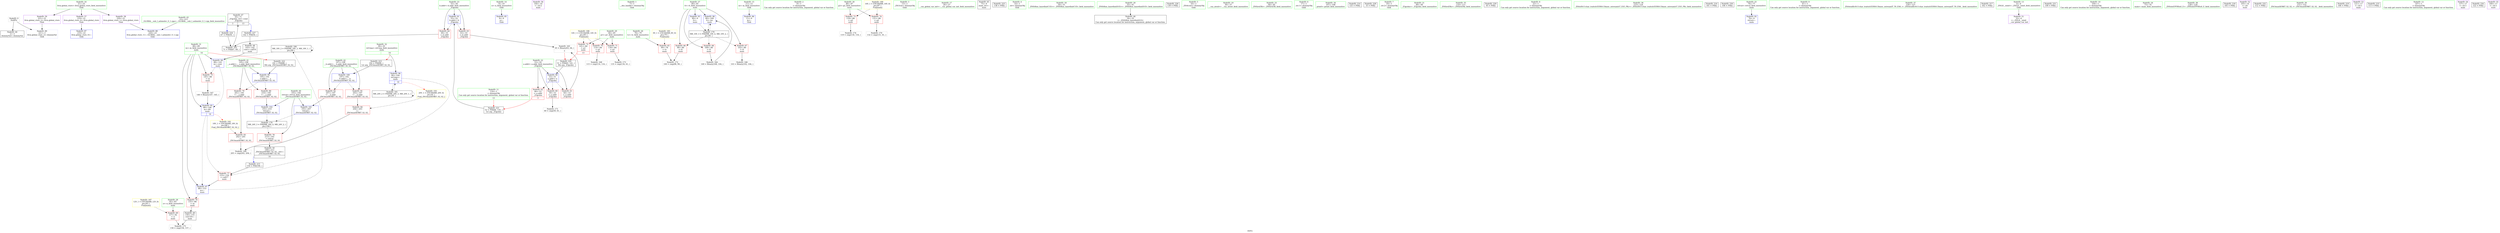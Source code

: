digraph "SVFG" {
	label="SVFG";

	Node0x55775121f760 [shape=record,color=grey,label="{NodeID: 0\nNullPtr}"];
	Node0x55775121f760 -> Node0x557751234bc0[style=solid];
	Node0x55775121f760 -> Node0x557751238220[style=solid];
	Node0x557751244680 [shape=record,color=black,label="{NodeID: 180\nMR_18V_2 = PHI(MR_18V_3, MR_18V_1, )\npts\{89 \}\n}"];
	Node0x557751244680 -> Node0x557751238660[style=dashed];
	Node0x557751244680 -> Node0x557751244680[style=dashed];
	Node0x557751235030 [shape=record,color=blue,label="{NodeID: 97\n88\<--153\nm\<--\nmain\n}"];
	Node0x557751235030 -> Node0x5577512376d0[style=dashed];
	Node0x557751235030 -> Node0x557751244680[style=dashed];
	Node0x557751233030 [shape=record,color=green,label="{NodeID: 14\n8\<--10\nn\<--n_field_insensitive\nGlob }"];
	Node0x557751233030 -> Node0x557751237e20[style=solid];
	Node0x557751233d40 [shape=record,color=green,label="{NodeID: 28\n82\<--83\nn\<--n_field_insensitive\nmain\n}"];
	Node0x557751233d40 -> Node0x557751237120[style=solid];
	Node0x5577512349f0 [shape=record,color=green,label="{NodeID: 42\n197\<--198\n__b.addr\<--__b.addr_field_insensitive\n_ZSt3maxIiERKT_S2_S2_\n}"];
	Node0x5577512349f0 -> Node0x557751237ae0[style=solid];
	Node0x5577512349f0 -> Node0x557751237bb0[style=solid];
	Node0x5577512349f0 -> Node0x5577512352a0[style=solid];
	Node0x5577512501f0 [shape=record,color=black,label="{NodeID: 222\n191 = PHI(88, )\n0th arg _ZSt3maxIiERKT_S2_S2_ }"];
	Node0x5577512501f0 -> Node0x5577512351d0[style=solid];
	Node0x557751236600 [shape=record,color=purple,label="{NodeID: 56\n164\<--19\n\<--.str.2\nmain\n}"];
	Node0x5577512371f0 [shape=record,color=red,label="{NodeID: 70\n114\<--84\n\<--p1\nmain\n}"];
	Node0x5577512371f0 -> Node0x55775123da80[style=solid];
	Node0x55775123d900 [shape=record,color=grey,label="{NodeID: 167\n146 = Binary(147, 145, )\n}"];
	Node0x55775123d900 -> Node0x557751238730[style=solid];
	Node0x557751237d50 [shape=record,color=red,label="{NodeID: 84\n204\<--203\n\<--\n_ZSt3maxIiERKT_S2_S2_\n}"];
	Node0x557751237d50 -> Node0x55775123dc00[style=solid];
	Node0x557751232100 [shape=record,color=green,label="{NodeID: 1\n7\<--1\n__dso_handle\<--dummyObj\nGlob }"];
	Node0x557751244b80 [shape=record,color=black,label="{NodeID: 181\nMR_20V_2 = PHI(MR_20V_3, MR_20V_1, )\npts\{91 \}\n}"];
	Node0x557751244b80 -> Node0x557751234f60[style=dashed];
	Node0x557751244b80 -> Node0x557751244b80[style=dashed];
	Node0x557751235100 [shape=record,color=blue,label="{NodeID: 98\n80\<--169\ntt\<--inc\nmain\n}"];
	Node0x557751235100 -> Node0x557751244180[style=dashed];
	Node0x557751233130 [shape=record,color=green,label="{NodeID: 15\n11\<--12\nm\<--m_field_insensitive\nGlob }"];
	Node0x557751233130 -> Node0x557751237f20[style=solid];
	Node0x557751233e10 [shape=record,color=green,label="{NodeID: 29\n84\<--85\np1\<--p1_field_insensitive\nmain\n}"];
	Node0x557751233e10 -> Node0x5577512371f0[style=solid];
	Node0x557751233e10 -> Node0x5577512372c0[style=solid];
	Node0x557751233e10 -> Node0x557751237390[style=solid];
	Node0x557751234ac0 [shape=record,color=green,label="{NodeID: 43\n23\<--215\n_GLOBAL__sub_I_ashmelev_0_1.cpp\<--_GLOBAL__sub_I_ashmelev_0_1.cpp_field_insensitive\n}"];
	Node0x557751234ac0 -> Node0x557751238120[style=solid];
	Node0x557751250300 [shape=record,color=black,label="{NodeID: 223\n192 = PHI(90, )\n1st arg _ZSt3maxIiERKT_S2_S2_ }"];
	Node0x557751250300 -> Node0x5577512352a0[style=solid];
	Node0x5577512366d0 [shape=record,color=purple,label="{NodeID: 57\n219\<--21\nllvm.global_ctors_0\<--llvm.global_ctors\nGlob }"];
	Node0x5577512366d0 -> Node0x557751238020[style=solid];
	Node0x5577512372c0 [shape=record,color=red,label="{NodeID: 71\n134\<--84\n\<--p1\nmain\n}"];
	Node0x5577512372c0 -> Node0x55775123e200[style=solid];
	Node0x55775123da80 [shape=record,color=grey,label="{NodeID: 168\n115 = cmp(114, 116, )\n}"];
	Node0x557751237e20 [shape=record,color=blue,label="{NodeID: 85\n8\<--9\nn\<--\nGlob }"];
	Node0x557751232190 [shape=record,color=green,label="{NodeID: 2\n9\<--1\n\<--dummyObj\nCan only get source location for instruction, argument, global var or function.}"];
	Node0x5577512351d0 [shape=record,color=blue,label="{NodeID: 99\n195\<--191\n__a.addr\<--__a\n_ZSt3maxIiERKT_S2_S2_\n}"];
	Node0x5577512351d0 -> Node0x557751237940[style=dashed];
	Node0x5577512351d0 -> Node0x557751237a10[style=dashed];
	Node0x557751233230 [shape=record,color=green,label="{NodeID: 16\n21\<--25\nllvm.global_ctors\<--llvm.global_ctors_field_insensitive\nGlob }"];
	Node0x557751233230 -> Node0x5577512366d0[style=solid];
	Node0x557751233230 -> Node0x5577512367d0[style=solid];
	Node0x557751233230 -> Node0x5577512368d0[style=solid];
	Node0x557751233ee0 [shape=record,color=green,label="{NodeID: 30\n86\<--87\np2\<--p2_field_insensitive\nmain\n}"];
	Node0x557751233ee0 -> Node0x557751237460[style=solid];
	Node0x557751233ee0 -> Node0x557751237530[style=solid];
	Node0x557751234bc0 [shape=record,color=black,label="{NodeID: 44\n2\<--3\ndummyVal\<--dummyVal\n}"];
	Node0x557751250a10 [shape=record,color=black,label="{NodeID: 224\n67 = PHI(50, )\n}"];
	Node0x557751250a10 -> Node0x55775102c6e0[style=solid];
	Node0x5577512367d0 [shape=record,color=purple,label="{NodeID: 58\n220\<--21\nllvm.global_ctors_1\<--llvm.global_ctors\nGlob }"];
	Node0x5577512367d0 -> Node0x557751238120[style=solid];
	Node0x557751237390 [shape=record,color=red,label="{NodeID: 72\n141\<--84\n\<--p1\nmain\n|{<s0>13}}"];
	Node0x557751237390:s0 -> Node0x55775124fde0[style=solid,color=red];
	Node0x55775123dc00 [shape=record,color=grey,label="{NodeID: 169\n205 = cmp(202, 204, )\n}"];
	Node0x557751237f20 [shape=record,color=blue,label="{NodeID: 86\n11\<--9\nm\<--\nGlob }"];
	Node0x557751232220 [shape=record,color=green,label="{NodeID: 3\n13\<--1\n_ZSt3cin\<--dummyObj\nGlob }"];
	Node0x5577512352a0 [shape=record,color=blue,label="{NodeID: 100\n197\<--192\n__b.addr\<--__b\n_ZSt3maxIiERKT_S2_S2_\n}"];
	Node0x5577512352a0 -> Node0x557751237ae0[style=dashed];
	Node0x5577512352a0 -> Node0x557751237bb0[style=dashed];
	Node0x557751233330 [shape=record,color=green,label="{NodeID: 17\n26\<--27\n__cxx_global_var_init\<--__cxx_global_var_init_field_insensitive\n}"];
	Node0x557751233fb0 [shape=record,color=green,label="{NodeID: 31\n88\<--89\nm\<--m_field_insensitive\nmain\n|{|<s5>14}}"];
	Node0x557751233fb0 -> Node0x557751237600[style=solid];
	Node0x557751233fb0 -> Node0x5577512376d0[style=solid];
	Node0x557751233fb0 -> Node0x557751238660[style=solid];
	Node0x557751233fb0 -> Node0x557751238730[style=solid];
	Node0x557751233fb0 -> Node0x557751235030[style=solid];
	Node0x557751233fb0:s5 -> Node0x5577512501f0[style=solid,color=red];
	Node0x557751234cc0 [shape=record,color=black,label="{NodeID: 45\n75\<--9\nmain_ret\<--\nmain\n}"];
	Node0x557751250dc0 [shape=record,color=black,label="{NodeID: 225\n138 = PHI()\n}"];
	Node0x5577512368d0 [shape=record,color=purple,label="{NodeID: 59\n221\<--21\nllvm.global_ctors_2\<--llvm.global_ctors\nGlob }"];
	Node0x5577512368d0 -> Node0x557751238220[style=solid];
	Node0x557751237460 [shape=record,color=red,label="{NodeID: 73\n118\<--86\n\<--p2\nmain\n}"];
	Node0x557751237460 -> Node0x55775123e380[style=solid];
	Node0x55775123dd80 [shape=record,color=grey,label="{NodeID: 170\n132 = cmp(131, 61, )\n}"];
	Node0x557751238020 [shape=record,color=blue,label="{NodeID: 87\n219\<--22\nllvm.global_ctors_0\<--\nGlob }"];
	Node0x5577512322b0 [shape=record,color=green,label="{NodeID: 4\n14\<--1\n.str\<--dummyObj\nGlob }"];
	Node0x557751235370 [shape=record,color=blue,label="{NodeID: 101\n193\<--207\nretval\<--\n_ZSt3maxIiERKT_S2_S2_\n}"];
	Node0x557751235370 -> Node0x557751243280[style=dashed];
	Node0x557751233430 [shape=record,color=green,label="{NodeID: 18\n30\<--31\n_ZNSt8ios_base4InitC1Ev\<--_ZNSt8ios_base4InitC1Ev_field_insensitive\n}"];
	Node0x557751234080 [shape=record,color=green,label="{NodeID: 32\n90\<--91\nref.tmp\<--ref.tmp_field_insensitive\nmain\n|{|<s1>14}}"];
	Node0x557751234080 -> Node0x557751234f60[style=solid];
	Node0x557751234080:s1 -> Node0x557751250300[style=solid,color=red];
	Node0x557751234d90 [shape=record,color=black,label="{NodeID: 46\n34\<--35\n\<--_ZNSt8ios_base4InitD1Ev\nCan only get source location for instruction, argument, global var or function.}"];
	Node0x557751250e90 [shape=record,color=black,label="{NodeID: 226\n139 = PHI()\n}"];
	Node0x5577512369d0 [shape=record,color=red,label="{NodeID: 60\n59\<--53\n\<--a.addr\n_Z3gcdxx\n}"];
	Node0x5577512369d0 -> Node0x55775123df00[style=solid];
	Node0x557751237530 [shape=record,color=red,label="{NodeID: 74\n131\<--86\n\<--p2\nmain\n}"];
	Node0x557751237530 -> Node0x55775123dd80[style=solid];
	Node0x55775123df00 [shape=record,color=grey,label="{NodeID: 171\n60 = cmp(59, 61, )\n}"];
	Node0x557751238120 [shape=record,color=blue,label="{NodeID: 88\n220\<--23\nllvm.global_ctors_1\<--_GLOBAL__sub_I_ashmelev_0_1.cpp\nGlob }"];
	Node0x557751232af0 [shape=record,color=green,label="{NodeID: 5\n16\<--1\n_ZSt4cout\<--dummyObj\nGlob }"];
	Node0x557751245d90 [shape=record,color=yellow,style=double,label="{NodeID: 185\n8V_1 = ENCHI(MR_8V_0)\npts\{79 \}\nFun[main]}"];
	Node0x557751245d90 -> Node0x557751236de0[style=dashed];
	Node0x557751235440 [shape=record,color=blue,label="{NodeID: 102\n193\<--210\nretval\<--\n_ZSt3maxIiERKT_S2_S2_\n}"];
	Node0x557751235440 -> Node0x557751243280[style=dashed];
	Node0x557751233530 [shape=record,color=green,label="{NodeID: 19\n36\<--37\n__cxa_atexit\<--__cxa_atexit_field_insensitive\n}"];
	Node0x557751234150 [shape=record,color=green,label="{NodeID: 33\n94\<--95\n_ZNSirsERi\<--_ZNSirsERi_field_insensitive\n}"];
	Node0x557751234e90 [shape=record,color=black,label="{NodeID: 47\n50\<--71\n_Z3gcdxx_ret\<--cond\n_Z3gcdxx\n|{<s0>3|<s1>13}}"];
	Node0x557751234e90:s0 -> Node0x557751250a10[style=solid,color=blue];
	Node0x557751234e90:s1 -> Node0x557751250f60[style=solid,color=blue];
	Node0x557751250f60 [shape=record,color=black,label="{NodeID: 227\n142 = PHI(50, )\n}"];
	Node0x557751250f60 -> Node0x557751235f80[style=solid];
	Node0x557751236aa0 [shape=record,color=red,label="{NodeID: 61\n64\<--53\n\<--a.addr\n_Z3gcdxx\n}"];
	Node0x557751236aa0 -> Node0x55775123d600[style=solid];
	Node0x557751237600 [shape=record,color=red,label="{NodeID: 75\n145\<--88\n\<--m\nmain\n}"];
	Node0x557751237600 -> Node0x55775123d900[style=solid];
	Node0x55775123e080 [shape=record,color=grey,label="{NodeID: 172\n100 = cmp(98, 99, )\n}"];
	Node0x557751238220 [shape=record,color=blue, style = dotted,label="{NodeID: 89\n221\<--3\nllvm.global_ctors_2\<--dummyVal\nGlob }"];
	Node0x557751232b80 [shape=record,color=green,label="{NodeID: 6\n17\<--1\n.str.1\<--dummyObj\nGlob }"];
	Node0x557751233630 [shape=record,color=green,label="{NodeID: 20\n35\<--41\n_ZNSt8ios_base4InitD1Ev\<--_ZNSt8ios_base4InitD1Ev_field_insensitive\n}"];
	Node0x557751233630 -> Node0x557751234d90[style=solid];
	Node0x557751234250 [shape=record,color=green,label="{NodeID: 34\n107\<--108\nprintf\<--printf_field_insensitive\n}"];
	Node0x55775124f7b0 [shape=record,color=black,label="{NodeID: 214\n125 = PHI()\n}"];
	Node0x557751235f80 [shape=record,color=black,label="{NodeID: 48\n143\<--142\nconv\<--call16\nmain\n}"];
	Node0x557751235f80 -> Node0x557751238660[style=solid];
	Node0x557751251060 [shape=record,color=black,label="{NodeID: 228\n33 = PHI()\n}"];
	Node0x557751236b70 [shape=record,color=red,label="{NodeID: 62\n66\<--53\n\<--a.addr\n_Z3gcdxx\n|{<s0>3}}"];
	Node0x557751236b70:s0 -> Node0x557751250070[style=solid,color=red];
	Node0x5577512376d0 [shape=record,color=red,label="{NodeID: 76\n155\<--88\n\<--m\nmain\n}"];
	Node0x5577512376d0 -> Node0x557751236050[style=solid];
	Node0x55775123e200 [shape=record,color=grey,label="{NodeID: 173\n135 = cmp(134, 61, )\n}"];
	Node0x557751238320 [shape=record,color=blue,label="{NodeID: 90\n53\<--51\na.addr\<--a\n_Z3gcdxx\n}"];
	Node0x557751238320 -> Node0x5577512369d0[style=dashed];
	Node0x557751238320 -> Node0x557751236aa0[style=dashed];
	Node0x557751238320 -> Node0x557751236b70[style=dashed];
	Node0x557751232c10 [shape=record,color=green,label="{NodeID: 7\n19\<--1\n.str.2\<--dummyObj\nGlob }"];
	Node0x557751245f50 [shape=record,color=yellow,style=double,label="{NodeID: 187\n12V_1 = ENCHI(MR_12V_0)\npts\{83 \}\nFun[main]}"];
	Node0x557751245f50 -> Node0x557751237120[style=dashed];
	Node0x557751233730 [shape=record,color=green,label="{NodeID: 21\n48\<--49\n_Z3gcdxx\<--_Z3gcdxx_field_insensitive\n}"];
	Node0x557751234350 [shape=record,color=green,label="{NodeID: 35\n110\<--111\n_ZNSirsERx\<--_ZNSirsERx_field_insensitive\n}"];
	Node0x55775124f8b0 [shape=record,color=black,label="{NodeID: 215\n150 = PHI(190, )\n}"];
	Node0x55775124f8b0 -> Node0x5577512377a0[style=solid];
	Node0x557751236050 [shape=record,color=black,label="{NodeID: 49\n156\<--155\nconv18\<--\nmain\n}"];
	Node0x557751236050 -> Node0x55775123e500[style=solid];
	Node0x557751251130 [shape=record,color=black,label="{NodeID: 229\n93 = PHI()\n}"];
	Node0x557751236c40 [shape=record,color=red,label="{NodeID: 63\n63\<--55\n\<--b.addr\n_Z3gcdxx\n}"];
	Node0x557751236c40 -> Node0x55775123d600[style=solid];
	Node0x5577512377a0 [shape=record,color=red,label="{NodeID: 77\n153\<--150\n\<--call17\nmain\n}"];
	Node0x5577512377a0 -> Node0x557751235030[style=solid];
	Node0x55775123e380 [shape=record,color=grey,label="{NodeID: 174\n119 = cmp(118, 116, )\n}"];
	Node0x5577512383f0 [shape=record,color=blue,label="{NodeID: 91\n55\<--52\nb.addr\<--b\n_Z3gcdxx\n}"];
	Node0x5577512383f0 -> Node0x557751236c40[style=dashed];
	Node0x5577512383f0 -> Node0x557751236d10[style=dashed];
	Node0x557751232ca0 [shape=record,color=green,label="{NodeID: 8\n22\<--1\n\<--dummyObj\nCan only get source location for instruction, argument, global var or function.}"];
	Node0x557751246030 [shape=record,color=yellow,style=double,label="{NodeID: 188\n14V_1 = ENCHI(MR_14V_0)\npts\{85 \}\nFun[main]}"];
	Node0x557751246030 -> Node0x5577512371f0[style=dashed];
	Node0x557751246030 -> Node0x5577512372c0[style=dashed];
	Node0x557751246030 -> Node0x557751237390[style=dashed];
	Node0x557751233830 [shape=record,color=green,label="{NodeID: 22\n53\<--54\na.addr\<--a.addr_field_insensitive\n_Z3gcdxx\n}"];
	Node0x557751233830 -> Node0x5577512369d0[style=solid];
	Node0x557751233830 -> Node0x557751236aa0[style=solid];
	Node0x557751233830 -> Node0x557751236b70[style=solid];
	Node0x557751233830 -> Node0x557751238320[style=solid];
	Node0x557751234450 [shape=record,color=green,label="{NodeID: 36\n123\<--124\n_ZStlsISt11char_traitsIcEERSt13basic_ostreamIcT_ES5_PKc\<--_ZStlsISt11char_traitsIcEERSt13basic_ostreamIcT_ES5_PKc_field_insensitive\n}"];
	Node0x55775124faa0 [shape=record,color=black,label="{NodeID: 216\n161 = PHI()\n}"];
	Node0x557751236120 [shape=record,color=black,label="{NodeID: 50\n190\<--213\n_ZSt3maxIiERKT_S2_S2__ret\<--\n_ZSt3maxIiERKT_S2_S2_\n|{<s0>14}}"];
	Node0x557751236120:s0 -> Node0x55775124f8b0[style=solid,color=blue];
	Node0x557751251200 [shape=record,color=black,label="{NodeID: 230\n106 = PHI()\n}"];
	Node0x557751236d10 [shape=record,color=red,label="{NodeID: 64\n69\<--55\n\<--b.addr\n_Z3gcdxx\n}"];
	Node0x557751236d10 -> Node0x55775102c6e0[style=solid];
	Node0x557751237870 [shape=record,color=red,label="{NodeID: 78\n213\<--193\n\<--retval\n_ZSt3maxIiERKT_S2_S2_\n}"];
	Node0x557751237870 -> Node0x557751236120[style=solid];
	Node0x55775123e500 [shape=record,color=grey,label="{NodeID: 175\n158 = cmp(156, 157, )\n}"];
	Node0x5577512384c0 [shape=record,color=blue,label="{NodeID: 92\n76\<--9\nretval\<--\nmain\n}"];
	Node0x557751232d30 [shape=record,color=green,label="{NodeID: 9\n61\<--1\n\<--dummyObj\nCan only get source location for instruction, argument, global var or function.}"];
	Node0x557751246110 [shape=record,color=yellow,style=double,label="{NodeID: 189\n16V_1 = ENCHI(MR_16V_0)\npts\{87 \}\nFun[main]}"];
	Node0x557751246110 -> Node0x557751237460[style=dashed];
	Node0x557751246110 -> Node0x557751237530[style=dashed];
	Node0x557751233900 [shape=record,color=green,label="{NodeID: 23\n55\<--56\nb.addr\<--b.addr_field_insensitive\n_Z3gcdxx\n}"];
	Node0x557751233900 -> Node0x557751236c40[style=solid];
	Node0x557751233900 -> Node0x557751236d10[style=solid];
	Node0x557751233900 -> Node0x5577512383f0[style=solid];
	Node0x557751234550 [shape=record,color=green,label="{NodeID: 37\n126\<--127\n_ZSt4endlIcSt11char_traitsIcEERSt13basic_ostreamIT_T0_ES6_\<--_ZSt4endlIcSt11char_traitsIcEERSt13basic_ostreamIT_T0_ES6__field_insensitive\n}"];
	Node0x55775124fb70 [shape=record,color=black,label="{NodeID: 217\n162 = PHI()\n}"];
	Node0x5577512361f0 [shape=record,color=purple,label="{NodeID: 51\n32\<--4\n\<--_ZStL8__ioinit\n__cxx_global_var_init\n}"];
	Node0x5577512512d0 [shape=record,color=black,label="{NodeID: 231\n109 = PHI()\n}"];
	Node0x557751236de0 [shape=record,color=red,label="{NodeID: 65\n99\<--78\n\<--tc\nmain\n}"];
	Node0x557751236de0 -> Node0x55775123e080[style=solid];
	Node0x557751237940 [shape=record,color=red,label="{NodeID: 79\n201\<--195\n\<--__a.addr\n_ZSt3maxIiERKT_S2_S2_\n}"];
	Node0x557751237940 -> Node0x557751237c80[style=solid];
	Node0x557751243280 [shape=record,color=black,label="{NodeID: 176\nMR_24V_3 = PHI(MR_24V_4, MR_24V_2, )\npts\{194 \}\n}"];
	Node0x557751243280 -> Node0x557751237870[style=dashed];
	Node0x557751238590 [shape=record,color=blue,label="{NodeID: 93\n80\<--9\ntt\<--\nmain\n}"];
	Node0x557751238590 -> Node0x557751244180[style=dashed];
	Node0x557751232dc0 [shape=record,color=green,label="{NodeID: 10\n104\<--1\n\<--dummyObj\nCan only get source location for instruction, argument, global var or function.}"];
	Node0x5577512339d0 [shape=record,color=green,label="{NodeID: 24\n73\<--74\nmain\<--main_field_insensitive\n}"];
	Node0x557751234650 [shape=record,color=green,label="{NodeID: 38\n128\<--129\n_ZNSolsEPFRSoS_E\<--_ZNSolsEPFRSoS_E_field_insensitive\n}"];
	Node0x55775124fc40 [shape=record,color=black,label="{NodeID: 218\n165 = PHI()\n}"];
	Node0x5577512362c0 [shape=record,color=purple,label="{NodeID: 52\n105\<--14\n\<--.str\nmain\n}"];
	Node0x5577512513d0 [shape=record,color=black,label="{NodeID: 232\n112 = PHI()\n}"];
	Node0x557751236eb0 [shape=record,color=red,label="{NodeID: 66\n98\<--80\n\<--tt\nmain\n}"];
	Node0x557751236eb0 -> Node0x55775123e080[style=solid];
	Node0x55775102c6e0 [shape=record,color=black,label="{NodeID: 163\n71 = PHI(67, 69, )\n}"];
	Node0x55775102c6e0 -> Node0x557751234e90[style=solid];
	Node0x557751237a10 [shape=record,color=red,label="{NodeID: 80\n210\<--195\n\<--__a.addr\n_ZSt3maxIiERKT_S2_S2_\n}"];
	Node0x557751237a10 -> Node0x557751235440[style=solid];
	Node0x557751238660 [shape=record,color=blue,label="{NodeID: 94\n88\<--143\nm\<--conv\nmain\n}"];
	Node0x557751238660 -> Node0x557751237600[style=dashed];
	Node0x557751238660 -> Node0x557751238730[style=dashed];
	Node0x557751232e50 [shape=record,color=green,label="{NodeID: 11\n116\<--1\n\<--dummyObj\nCan only get source location for instruction, argument, global var or function.|{<s0>13}}"];
	Node0x557751232e50:s0 -> Node0x557751250070[style=solid,color=red];
	Node0x557751233ad0 [shape=record,color=green,label="{NodeID: 25\n76\<--77\nretval\<--retval_field_insensitive\nmain\n}"];
	Node0x557751233ad0 -> Node0x5577512384c0[style=solid];
	Node0x557751234750 [shape=record,color=green,label="{NodeID: 39\n151\<--152\n_ZSt3maxIiERKT_S2_S2_\<--_ZSt3maxIiERKT_S2_S2__field_insensitive\n}"];
	Node0x55775124fd10 [shape=record,color=black,label="{NodeID: 219\n166 = PHI()\n}"];
	Node0x557751236390 [shape=record,color=purple,label="{NodeID: 53\n121\<--17\n\<--.str.1\nmain\n}"];
	Node0x5577512514d0 [shape=record,color=black,label="{NodeID: 233\n113 = PHI()\n}"];
	Node0x557751236f80 [shape=record,color=red,label="{NodeID: 67\n102\<--80\n\<--tt\nmain\n}"];
	Node0x557751236f80 -> Node0x55775123d780[style=solid];
	Node0x55775123d480 [shape=record,color=grey,label="{NodeID: 164\n169 = Binary(168, 104, )\n}"];
	Node0x55775123d480 -> Node0x557751235100[style=solid];
	Node0x557751237ae0 [shape=record,color=red,label="{NodeID: 81\n203\<--197\n\<--__b.addr\n_ZSt3maxIiERKT_S2_S2_\n}"];
	Node0x557751237ae0 -> Node0x557751237d50[style=solid];
	Node0x557751238730 [shape=record,color=blue,label="{NodeID: 95\n88\<--146\nm\<--div\nmain\n|{|<s2>14}}"];
	Node0x557751238730 -> Node0x5577512377a0[style=dashed];
	Node0x557751238730 -> Node0x557751235030[style=dashed];
	Node0x557751238730:s2 -> Node0x557751238800[style=dashed,color=red];
	Node0x557751232ee0 [shape=record,color=green,label="{NodeID: 12\n147\<--1\n\<--dummyObj\nCan only get source location for instruction, argument, global var or function.}"];
	Node0x557751238800 [shape=record,color=yellow,style=double,label="{NodeID: 192\n18V_1 = ENCHI(MR_18V_0)\npts\{89 \}\nFun[_ZSt3maxIiERKT_S2_S2_]}"];
	Node0x557751238800 -> Node0x557751237c80[style=dashed];
	Node0x557751233ba0 [shape=record,color=green,label="{NodeID: 26\n78\<--79\ntc\<--tc_field_insensitive\nmain\n}"];
	Node0x557751233ba0 -> Node0x557751236de0[style=solid];
	Node0x557751234850 [shape=record,color=green,label="{NodeID: 40\n193\<--194\nretval\<--retval_field_insensitive\n_ZSt3maxIiERKT_S2_S2_\n}"];
	Node0x557751234850 -> Node0x557751237870[style=solid];
	Node0x557751234850 -> Node0x557751235370[style=solid];
	Node0x557751234850 -> Node0x557751235440[style=solid];
	Node0x55775124fde0 [shape=record,color=black,label="{NodeID: 220\n51 = PHI(65, 141, )\n0th arg _Z3gcdxx }"];
	Node0x55775124fde0 -> Node0x557751238320[style=solid];
	Node0x557751236460 [shape=record,color=purple,label="{NodeID: 54\n137\<--17\n\<--.str.1\nmain\n}"];
	Node0x5577512515a0 [shape=record,color=black,label="{NodeID: 234\n122 = PHI()\n}"];
	Node0x557751237050 [shape=record,color=red,label="{NodeID: 68\n168\<--80\n\<--tt\nmain\n}"];
	Node0x557751237050 -> Node0x55775123d480[style=solid];
	Node0x55775123d600 [shape=record,color=grey,label="{NodeID: 165\n65 = Binary(63, 64, )\n|{<s0>3}}"];
	Node0x55775123d600:s0 -> Node0x55775124fde0[style=solid,color=red];
	Node0x557751237bb0 [shape=record,color=red,label="{NodeID: 82\n207\<--197\n\<--__b.addr\n_ZSt3maxIiERKT_S2_S2_\n}"];
	Node0x557751237bb0 -> Node0x557751235370[style=solid];
	Node0x557751244180 [shape=record,color=black,label="{NodeID: 179\nMR_10V_3 = PHI(MR_10V_4, MR_10V_2, )\npts\{81 \}\n}"];
	Node0x557751244180 -> Node0x557751236eb0[style=dashed];
	Node0x557751244180 -> Node0x557751236f80[style=dashed];
	Node0x557751244180 -> Node0x557751237050[style=dashed];
	Node0x557751244180 -> Node0x557751235100[style=dashed];
	Node0x557751234f60 [shape=record,color=blue,label="{NodeID: 96\n90\<--104\nref.tmp\<--\nmain\n|{|<s2>14}}"];
	Node0x557751234f60 -> Node0x5577512377a0[style=dashed];
	Node0x557751234f60 -> Node0x557751244b80[style=dashed];
	Node0x557751234f60:s2 -> Node0x557751238910[style=dashed,color=red];
	Node0x557751232f70 [shape=record,color=green,label="{NodeID: 13\n4\<--6\n_ZStL8__ioinit\<--_ZStL8__ioinit_field_insensitive\nGlob }"];
	Node0x557751232f70 -> Node0x5577512361f0[style=solid];
	Node0x557751238910 [shape=record,color=yellow,style=double,label="{NodeID: 193\n20V_1 = ENCHI(MR_20V_0)\npts\{91 \}\nFun[_ZSt3maxIiERKT_S2_S2_]}"];
	Node0x557751238910 -> Node0x557751237d50[style=dashed];
	Node0x557751233c70 [shape=record,color=green,label="{NodeID: 27\n80\<--81\ntt\<--tt_field_insensitive\nmain\n}"];
	Node0x557751233c70 -> Node0x557751236eb0[style=solid];
	Node0x557751233c70 -> Node0x557751236f80[style=solid];
	Node0x557751233c70 -> Node0x557751237050[style=solid];
	Node0x557751233c70 -> Node0x557751238590[style=solid];
	Node0x557751233c70 -> Node0x557751235100[style=solid];
	Node0x557751234920 [shape=record,color=green,label="{NodeID: 41\n195\<--196\n__a.addr\<--__a.addr_field_insensitive\n_ZSt3maxIiERKT_S2_S2_\n}"];
	Node0x557751234920 -> Node0x557751237940[style=solid];
	Node0x557751234920 -> Node0x557751237a10[style=solid];
	Node0x557751234920 -> Node0x5577512351d0[style=solid];
	Node0x557751250070 [shape=record,color=black,label="{NodeID: 221\n52 = PHI(66, 116, )\n1st arg _Z3gcdxx }"];
	Node0x557751250070 -> Node0x5577512383f0[style=solid];
	Node0x557751236530 [shape=record,color=purple,label="{NodeID: 55\n160\<--17\n\<--.str.1\nmain\n}"];
	Node0x557751237120 [shape=record,color=red,label="{NodeID: 69\n157\<--82\n\<--n\nmain\n}"];
	Node0x557751237120 -> Node0x55775123e500[style=solid];
	Node0x55775123d780 [shape=record,color=grey,label="{NodeID: 166\n103 = Binary(102, 104, )\n}"];
	Node0x557751237c80 [shape=record,color=red,label="{NodeID: 83\n202\<--201\n\<--\n_ZSt3maxIiERKT_S2_S2_\n}"];
	Node0x557751237c80 -> Node0x55775123dc00[style=solid];
}
